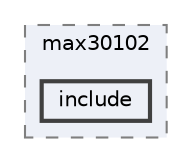 digraph "Software/Firmware/project/max30102/include"
{
 // LATEX_PDF_SIZE
  bgcolor="transparent";
  edge [fontname=Helvetica,fontsize=10,labelfontname=Helvetica,labelfontsize=10];
  node [fontname=Helvetica,fontsize=10,shape=box,height=0.2,width=0.4];
  compound=true
  subgraph clusterdir_4f9538d0e23f9eaa41c1c6f4181212d5 {
    graph [ bgcolor="#edf0f7", pencolor="grey50", label="max30102", fontname=Helvetica,fontsize=10 style="filled,dashed", URL="dir_4f9538d0e23f9eaa41c1c6f4181212d5.html",tooltip=""]
  dir_b15044b9012a98688a8fff62b365d054 [label="include", fillcolor="#edf0f7", color="grey25", style="filled,bold", URL="dir_b15044b9012a98688a8fff62b365d054.html",tooltip=""];
  }
}

